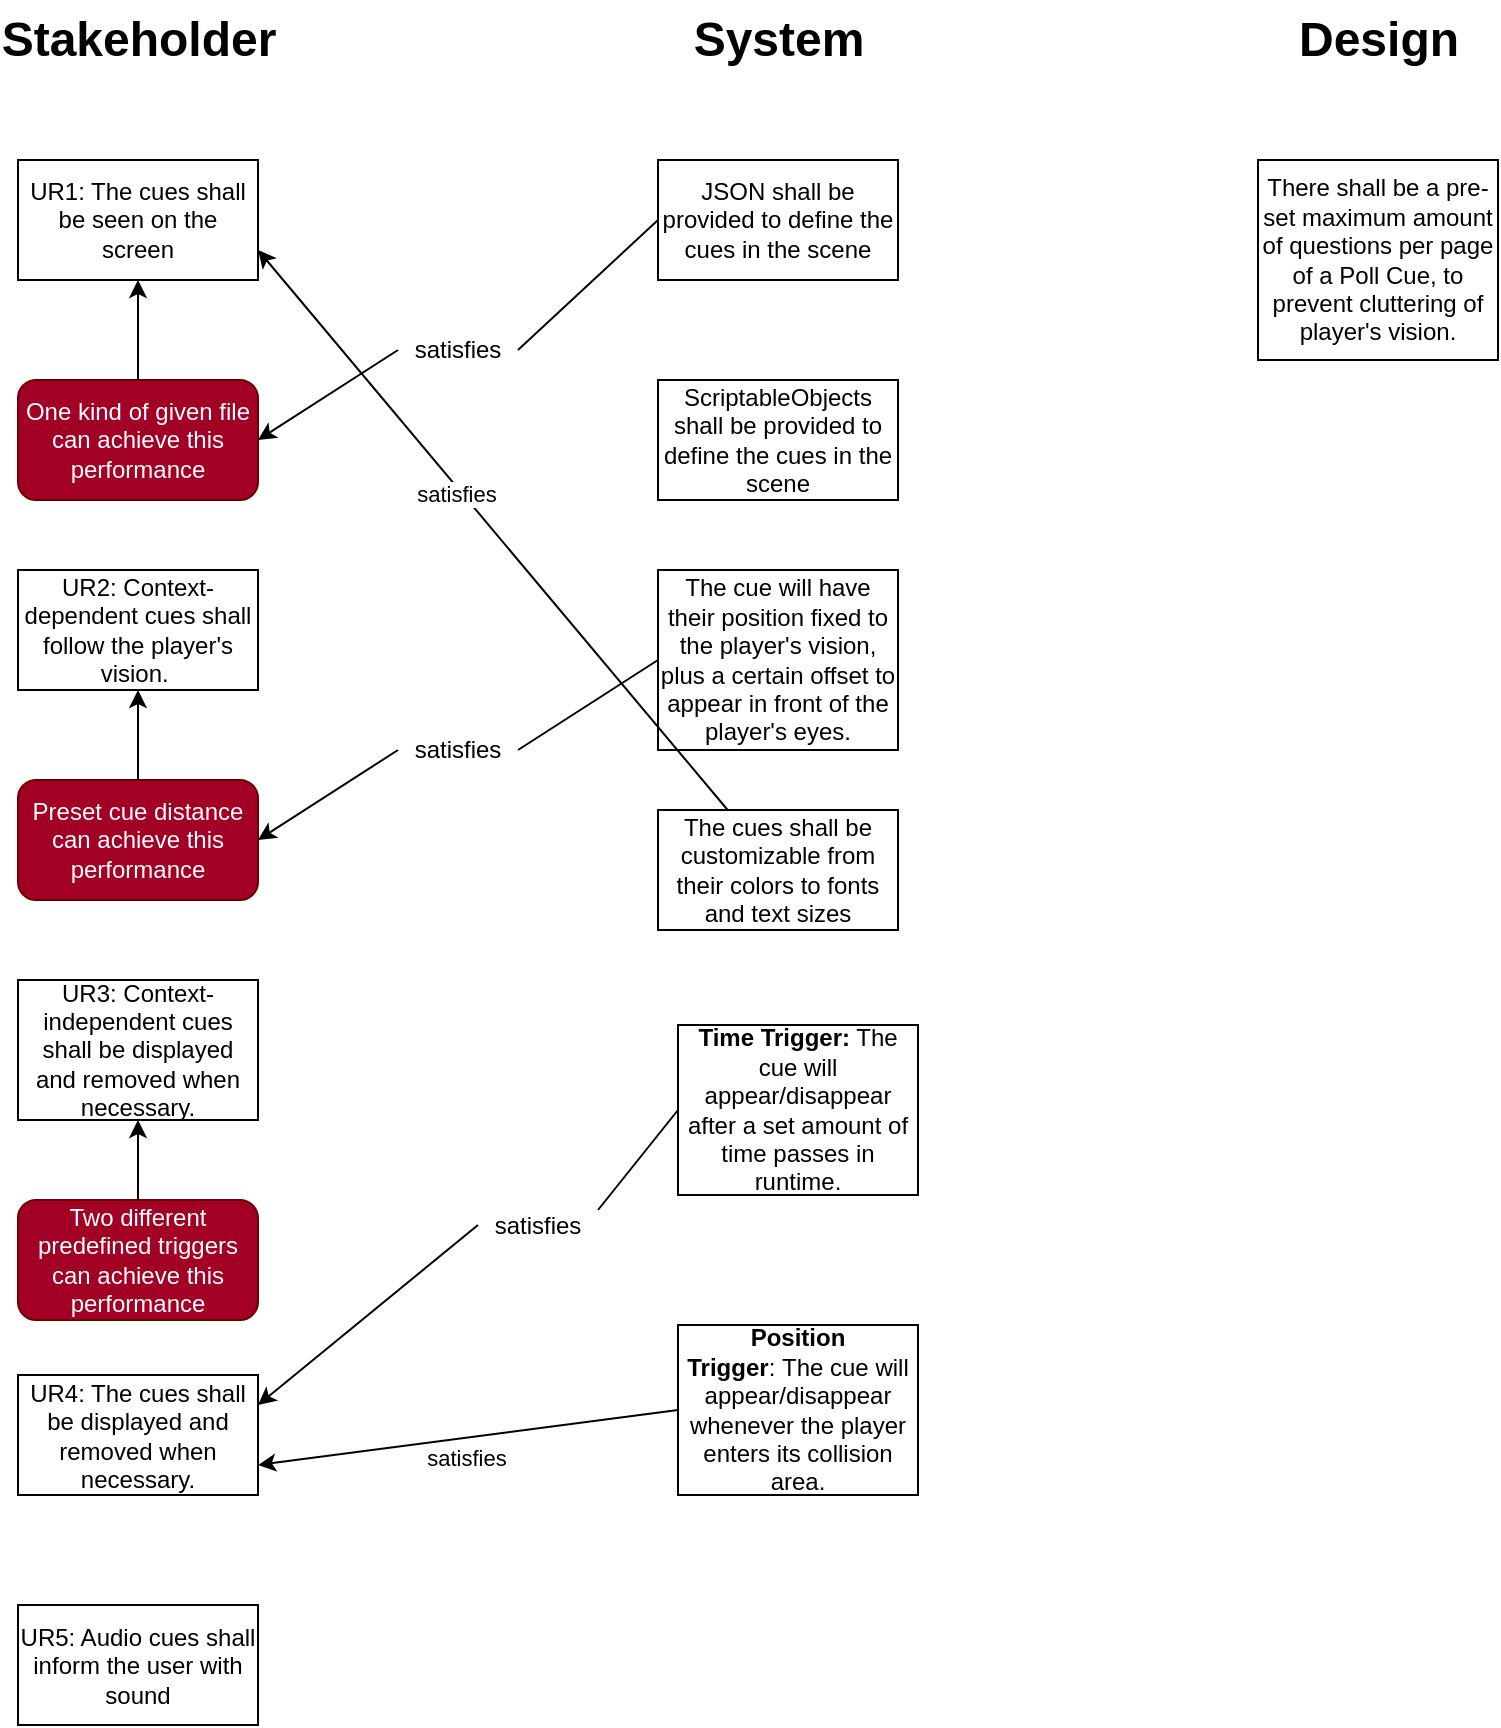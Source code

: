 <mxfile>
    <diagram id="T7VlY6MFQwspXPsF-VNw" name="Page-1">
        <mxGraphModel dx="941" dy="771" grid="1" gridSize="10" guides="1" tooltips="1" connect="1" arrows="1" fold="1" page="1" pageScale="1" pageWidth="827" pageHeight="1169" math="0" shadow="0">
            <root>
                <mxCell id="0"/>
                <mxCell id="1" parent="0"/>
                <mxCell id="2" value="Stakeholder" style="text;strokeColor=none;fillColor=none;html=1;fontSize=24;fontStyle=1;verticalAlign=middle;align=center;" parent="1" vertex="1">
                    <mxGeometry x="50" y="80" width="100" height="40" as="geometry"/>
                </mxCell>
                <mxCell id="3" value="System" style="text;strokeColor=none;fillColor=none;html=1;fontSize=24;fontStyle=1;verticalAlign=middle;align=center;" parent="1" vertex="1">
                    <mxGeometry x="370" y="80" width="100" height="40" as="geometry"/>
                </mxCell>
                <mxCell id="4" value="Design" style="text;strokeColor=none;fillColor=none;html=1;fontSize=24;fontStyle=1;verticalAlign=middle;align=center;" parent="1" vertex="1">
                    <mxGeometry x="670" y="80" width="100" height="40" as="geometry"/>
                </mxCell>
                <mxCell id="5" value="UR1: The cues shall be seen on the screen" style="rounded=0;whiteSpace=wrap;html=1;" parent="1" vertex="1">
                    <mxGeometry x="40" y="160" width="120" height="60" as="geometry"/>
                </mxCell>
                <mxCell id="6" value="JSON shall be provided to define the cues in the scene" style="rounded=0;whiteSpace=wrap;html=1;" parent="1" vertex="1">
                    <mxGeometry x="360" y="160" width="120" height="60" as="geometry"/>
                </mxCell>
                <mxCell id="7" value="There shall be a pre-set maximum amount of questions per page of a Poll Cue, to prevent cluttering of player's vision." style="rounded=0;whiteSpace=wrap;html=1;" parent="1" vertex="1">
                    <mxGeometry x="660" y="160" width="120" height="100" as="geometry"/>
                </mxCell>
                <mxCell id="8" value="One kind of given file can achieve this performance" style="rounded=1;whiteSpace=wrap;html=1;fillColor=#a20025;fontColor=#ffffff;strokeColor=#6F0000;" parent="1" vertex="1">
                    <mxGeometry x="40" y="270" width="120" height="60" as="geometry"/>
                </mxCell>
                <mxCell id="9" value="" style="endArrow=classic;html=1;" parent="1" target="5" edge="1">
                    <mxGeometry width="50" height="50" relative="1" as="geometry">
                        <mxPoint x="100" y="270" as="sourcePoint"/>
                        <mxPoint x="150" y="220" as="targetPoint"/>
                    </mxGeometry>
                </mxCell>
                <mxCell id="10" value="" style="endArrow=classic;html=1;exitX=0;exitY=0.5;exitDx=0;exitDy=0;entryX=1;entryY=0.5;entryDx=0;entryDy=0;startArrow=none;" parent="1" source="11" target="8" edge="1">
                    <mxGeometry width="50" height="50" relative="1" as="geometry">
                        <mxPoint x="240" y="260" as="sourcePoint"/>
                        <mxPoint x="290" y="210" as="targetPoint"/>
                    </mxGeometry>
                </mxCell>
                <mxCell id="12" value="The cue will have their position fixed to the player's vision, plus a certain offset to appear in front of the player's eyes." style="rounded=0;whiteSpace=wrap;html=1;" parent="1" vertex="1">
                    <mxGeometry x="360" y="365" width="120" height="90" as="geometry"/>
                </mxCell>
                <mxCell id="68" style="edgeStyle=none;html=1;entryX=1;entryY=0.75;entryDx=0;entryDy=0;" edge="1" parent="1" source="13" target="5">
                    <mxGeometry relative="1" as="geometry"/>
                </mxCell>
                <mxCell id="69" value="satisfies" style="edgeLabel;html=1;align=center;verticalAlign=middle;resizable=0;points=[];" vertex="1" connectable="0" parent="68">
                    <mxGeometry x="0.14" y="3" relative="1" as="geometry">
                        <mxPoint as="offset"/>
                    </mxGeometry>
                </mxCell>
                <mxCell id="13" value="&lt;span&gt;The cues shall be customizable from their colors to fonts and text sizes&lt;/span&gt;" style="rounded=0;whiteSpace=wrap;html=1;" parent="1" vertex="1">
                    <mxGeometry x="360" y="485" width="120" height="60" as="geometry"/>
                </mxCell>
                <mxCell id="22" value="UR2: Context-dependent cues shall follow the player's vision.&amp;nbsp;" style="rounded=0;whiteSpace=wrap;html=1;" parent="1" vertex="1">
                    <mxGeometry x="40" y="365" width="120" height="60" as="geometry"/>
                </mxCell>
                <mxCell id="23" value="UR3: Context-independent cues shall be displayed and removed when necessary." style="rounded=0;whiteSpace=wrap;html=1;" parent="1" vertex="1">
                    <mxGeometry x="40" y="570" width="120" height="70" as="geometry"/>
                </mxCell>
                <mxCell id="42" value="Preset cue distance can achieve this performance" style="rounded=1;whiteSpace=wrap;html=1;fillColor=#a20025;fontColor=#ffffff;strokeColor=#6F0000;" parent="1" vertex="1">
                    <mxGeometry x="40" y="470" width="120" height="60" as="geometry"/>
                </mxCell>
                <mxCell id="43" value="Two different predefined triggers can achieve this performance" style="rounded=1;whiteSpace=wrap;html=1;fillColor=#a20025;fontColor=#ffffff;strokeColor=#6F0000;" parent="1" vertex="1">
                    <mxGeometry x="40" y="680" width="120" height="60" as="geometry"/>
                </mxCell>
                <mxCell id="45" value="" style="endArrow=classic;html=1;exitX=0;exitY=0.5;exitDx=0;exitDy=0;entryX=1;entryY=0.5;entryDx=0;entryDy=0;startArrow=none;" parent="1" source="47" target="42" edge="1">
                    <mxGeometry width="50" height="50" relative="1" as="geometry">
                        <mxPoint x="350" y="520" as="sourcePoint"/>
                        <mxPoint x="400" y="470" as="targetPoint"/>
                    </mxGeometry>
                </mxCell>
                <mxCell id="46" value="&lt;b&gt;Time Trigger:&lt;/b&gt; The cue will appear/disappear after a set amount of time passes in runtime." style="rounded=0;whiteSpace=wrap;html=1;" parent="1" vertex="1">
                    <mxGeometry x="370" y="592.5" width="120" height="85" as="geometry"/>
                </mxCell>
                <mxCell id="48" value="" style="endArrow=classic;html=1;entryX=0.5;entryY=1;entryDx=0;entryDy=0;exitX=0.5;exitY=0;exitDx=0;exitDy=0;" parent="1" source="42" target="22" edge="1">
                    <mxGeometry width="50" height="50" relative="1" as="geometry">
                        <mxPoint x="350" y="550" as="sourcePoint"/>
                        <mxPoint x="400" y="500" as="targetPoint"/>
                    </mxGeometry>
                </mxCell>
                <mxCell id="49" value="&lt;b&gt;Position Trigger&lt;/b&gt;:&lt;b&gt;&amp;nbsp;&lt;/b&gt;The cue will appear/disappear whenever the player enters its collision area." style="rounded=0;whiteSpace=wrap;html=1;" parent="1" vertex="1">
                    <mxGeometry x="370" y="742.5" width="120" height="85" as="geometry"/>
                </mxCell>
                <mxCell id="50" value="" style="endArrow=classic;html=1;exitX=0.5;exitY=0;exitDx=0;exitDy=0;entryX=0.5;entryY=1;entryDx=0;entryDy=0;" parent="1" source="43" target="23" edge="1">
                    <mxGeometry width="50" height="50" relative="1" as="geometry">
                        <mxPoint x="170" y="840" as="sourcePoint"/>
                        <mxPoint x="400" y="700" as="targetPoint"/>
                    </mxGeometry>
                </mxCell>
                <mxCell id="51" value="" style="endArrow=classic;html=1;entryX=1;entryY=0.25;entryDx=0;entryDy=0;startArrow=none;exitX=0;exitY=0.5;exitDx=0;exitDy=0;" parent="1" source="53" target="58" edge="1">
                    <mxGeometry width="50" height="50" relative="1" as="geometry">
                        <mxPoint x="310" y="660" as="sourcePoint"/>
                        <mxPoint x="400" y="670" as="targetPoint"/>
                    </mxGeometry>
                </mxCell>
                <mxCell id="52" value="" style="endArrow=classic;html=1;entryX=1;entryY=0.75;entryDx=0;entryDy=0;exitX=0;exitY=0.5;exitDx=0;exitDy=0;" parent="1" source="49" target="58" edge="1">
                    <mxGeometry width="50" height="50" relative="1" as="geometry">
                        <mxPoint x="350" y="710" as="sourcePoint"/>
                        <mxPoint x="400" y="660" as="targetPoint"/>
                    </mxGeometry>
                </mxCell>
                <mxCell id="62" value="satisfies" style="edgeLabel;html=1;align=center;verticalAlign=middle;resizable=0;points=[];" parent="52" connectable="0" vertex="1">
                    <mxGeometry x="0.184" relative="1" as="geometry">
                        <mxPoint x="18" y="7" as="offset"/>
                    </mxGeometry>
                </mxCell>
                <mxCell id="57" value="ScriptableObjects shall be provided to define the cues in the scene" style="rounded=0;whiteSpace=wrap;html=1;" parent="1" vertex="1">
                    <mxGeometry x="360" y="270" width="120" height="60" as="geometry"/>
                </mxCell>
                <mxCell id="58" value="UR4: The&amp;nbsp;cues shall be displayed and removed when necessary." style="rounded=0;whiteSpace=wrap;html=1;" parent="1" vertex="1">
                    <mxGeometry x="40" y="767.5" width="120" height="60" as="geometry"/>
                </mxCell>
                <mxCell id="47" value="satisfies" style="text;html=1;strokeColor=none;fillColor=none;align=center;verticalAlign=middle;whiteSpace=wrap;rounded=0;" parent="1" vertex="1">
                    <mxGeometry x="230" y="440" width="60" height="30" as="geometry"/>
                </mxCell>
                <mxCell id="63" value="" style="endArrow=none;html=1;exitX=0;exitY=0.5;exitDx=0;exitDy=0;entryX=1;entryY=0.5;entryDx=0;entryDy=0;" parent="1" source="12" target="47" edge="1">
                    <mxGeometry width="50" height="50" relative="1" as="geometry">
                        <mxPoint x="360" y="410" as="sourcePoint"/>
                        <mxPoint x="160" y="500" as="targetPoint"/>
                    </mxGeometry>
                </mxCell>
                <mxCell id="11" value="satisfies" style="text;html=1;strokeColor=none;fillColor=none;align=center;verticalAlign=middle;whiteSpace=wrap;rounded=0;" parent="1" vertex="1">
                    <mxGeometry x="230" y="240" width="60" height="30" as="geometry"/>
                </mxCell>
                <mxCell id="64" value="" style="endArrow=none;html=1;exitX=0;exitY=0.5;exitDx=0;exitDy=0;entryX=1;entryY=0.5;entryDx=0;entryDy=0;" parent="1" source="6" target="11" edge="1">
                    <mxGeometry width="50" height="50" relative="1" as="geometry">
                        <mxPoint x="360" y="190" as="sourcePoint"/>
                        <mxPoint x="160" y="300" as="targetPoint"/>
                    </mxGeometry>
                </mxCell>
                <mxCell id="67" value="UR5: Audio cues shall inform the user with sound" style="rounded=0;whiteSpace=wrap;html=1;" parent="1" vertex="1">
                    <mxGeometry x="40" y="882.5" width="120" height="60" as="geometry"/>
                </mxCell>
                <mxCell id="53" value="satisfies" style="text;html=1;strokeColor=none;fillColor=none;align=center;verticalAlign=middle;whiteSpace=wrap;rounded=0;" parent="1" vertex="1">
                    <mxGeometry x="270" y="677.5" width="60" height="30" as="geometry"/>
                </mxCell>
                <mxCell id="70" value="" style="endArrow=none;html=1;entryX=1;entryY=0.25;entryDx=0;entryDy=0;startArrow=none;exitX=0;exitY=0.5;exitDx=0;exitDy=0;" edge="1" parent="1" source="46" target="53">
                    <mxGeometry width="50" height="50" relative="1" as="geometry">
                        <mxPoint x="370.0" y="635.0" as="sourcePoint"/>
                        <mxPoint x="160" y="782.5" as="targetPoint"/>
                    </mxGeometry>
                </mxCell>
            </root>
        </mxGraphModel>
    </diagram>
</mxfile>